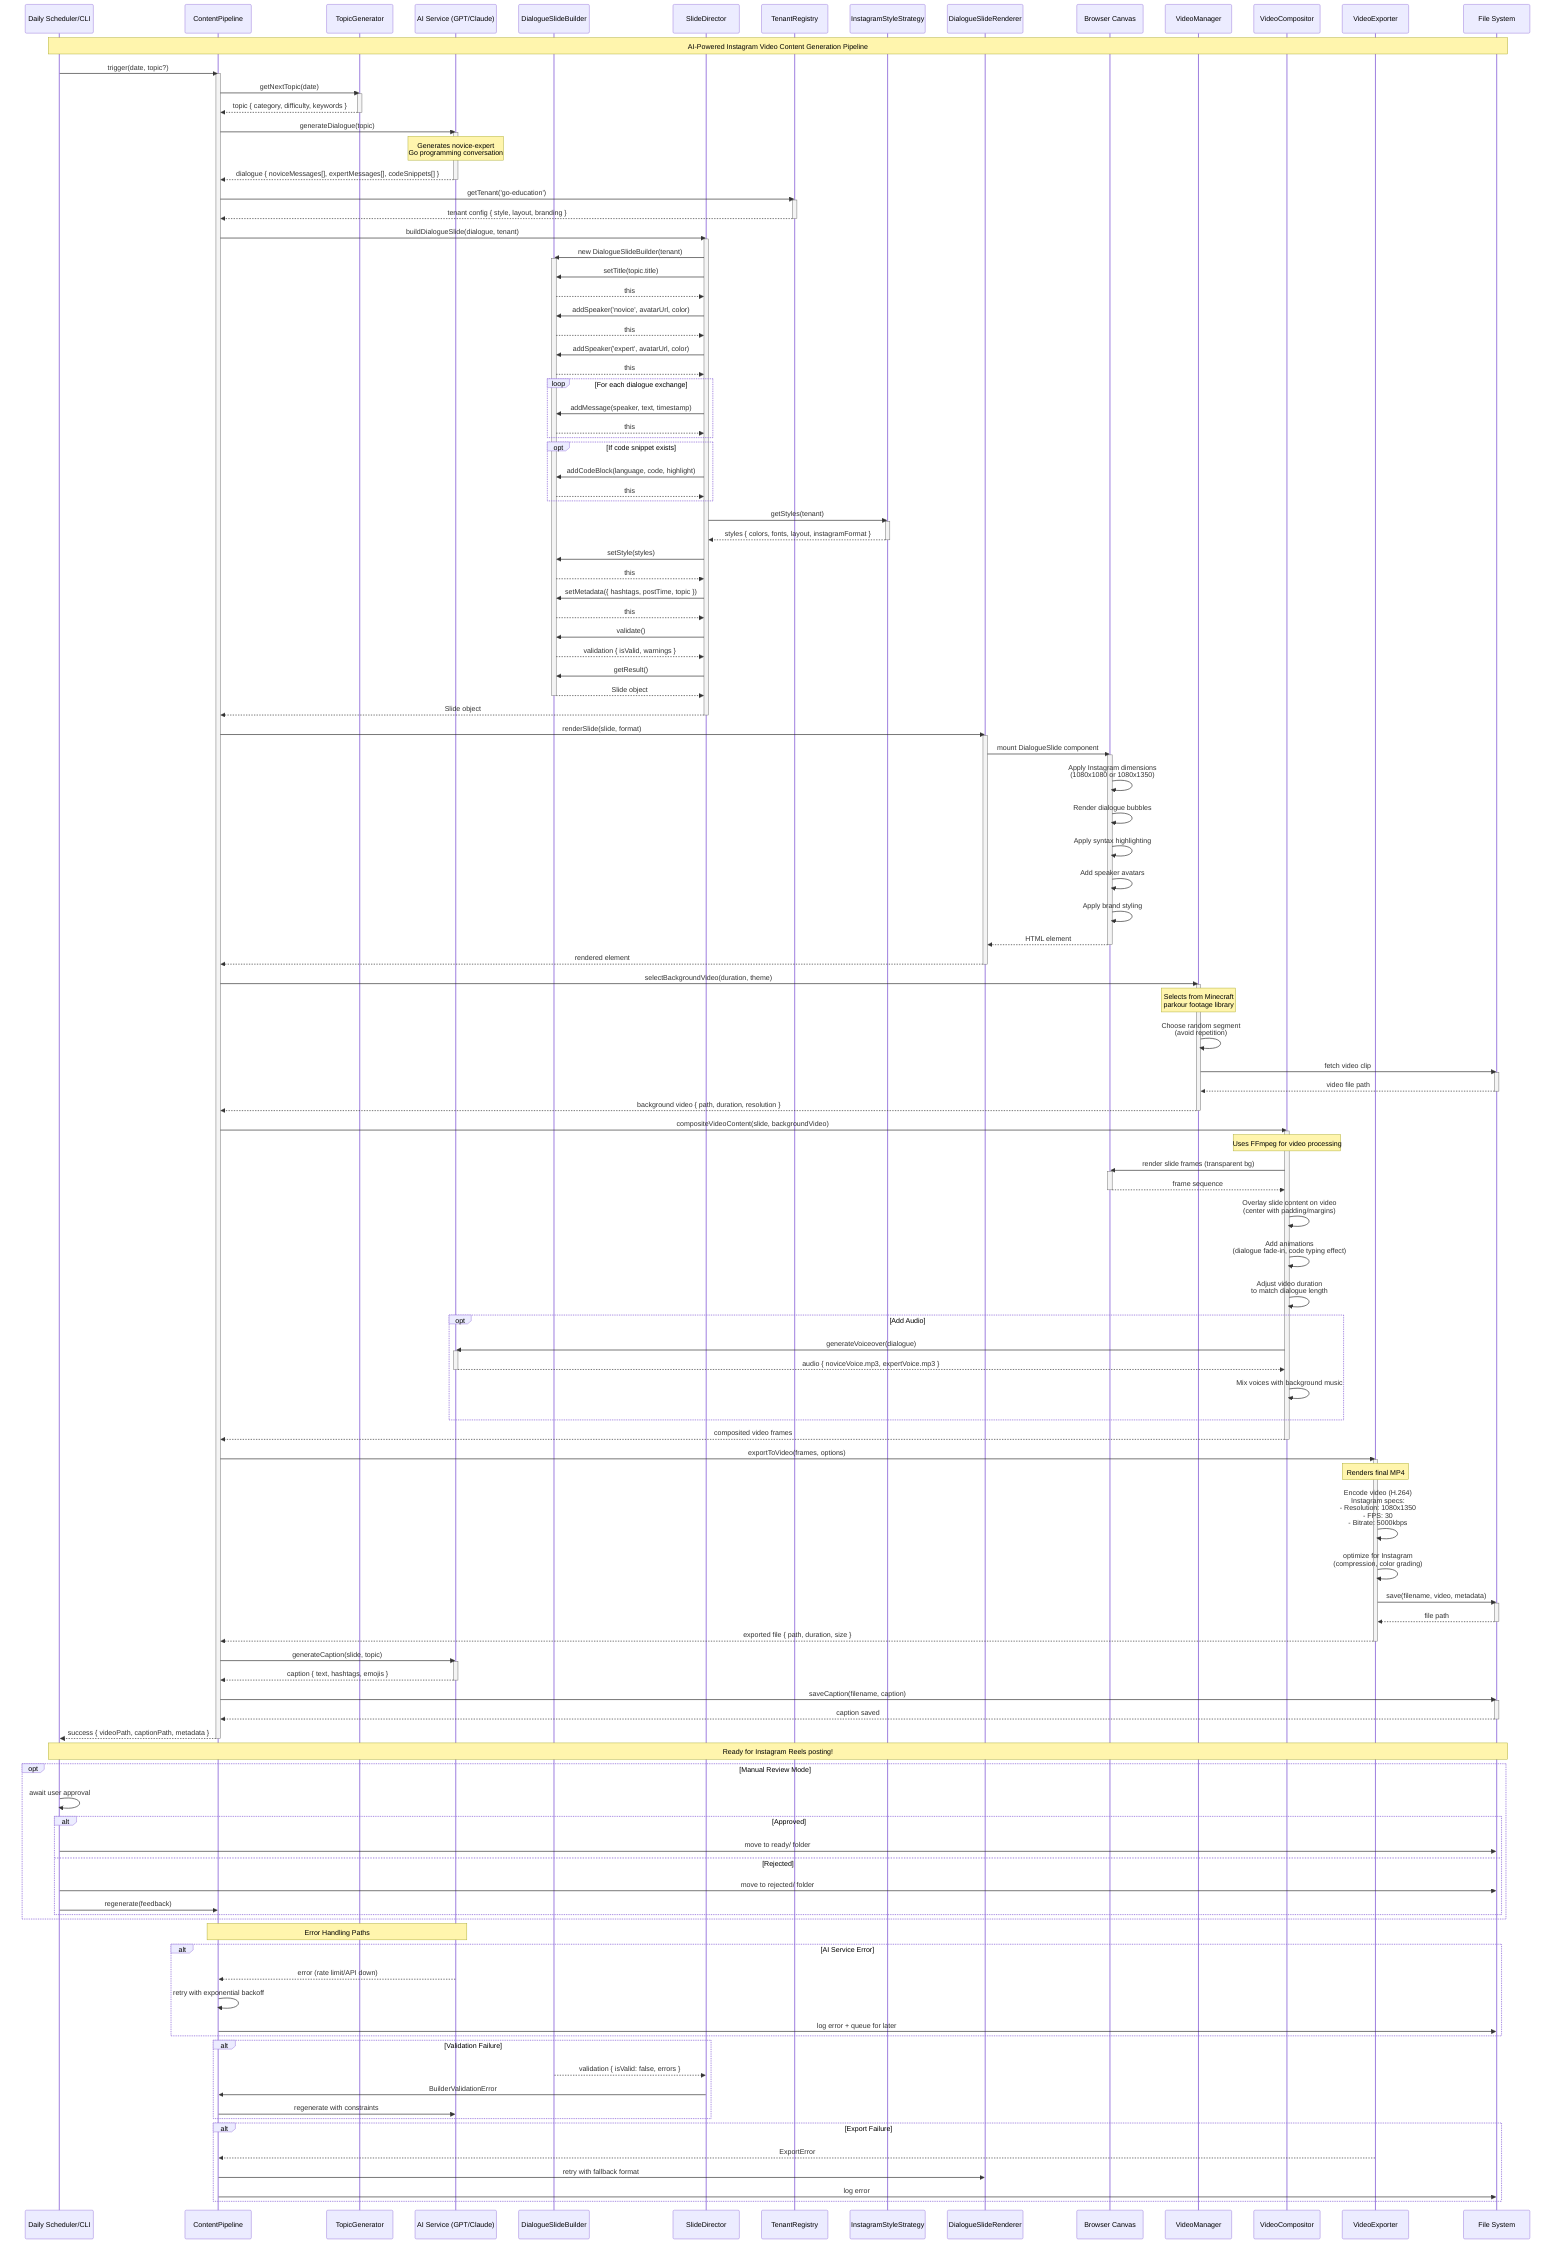 sequenceDiagram
    participant Scheduler as Daily Scheduler/CLI
    participant Pipeline as ContentPipeline
    participant TopicGen as TopicGenerator
    participant AI as AI Service (GPT/Claude)
    participant Builder as DialogueSlideBuilder
    participant Director as SlideDirector
    participant Registry as TenantRegistry
    participant Strategy as InstagramStyleStrategy
    participant Renderer as DialogueSlideRenderer
    participant Canvas as Browser Canvas
    participant VideoMgr as VideoManager
    participant Compositor as VideoCompositor
    participant Exporter as VideoExporter
    participant Storage as File System

    Note over Scheduler,Storage: AI-Powered Instagram Video Content Generation Pipeline

    %% Daily Content Generation Flow
    Scheduler->>Pipeline: trigger(date, topic?)
    activate Pipeline

    Pipeline->>TopicGen: getNextTopic(date)
    activate TopicGen
    TopicGen-->>Pipeline: topic { category, difficulty, keywords }
    deactivate TopicGen

    Pipeline->>AI: generateDialogue(topic)
    activate AI
    Note over AI: Generates novice-expert<br/>Go programming conversation
    AI-->>Pipeline: dialogue { noviceMessages[], expertMessages[], codeSnippets[] }
    deactivate AI

    %% Slide Construction Phase
    Pipeline->>Registry: getTenant('go-education')
    activate Registry
    Registry-->>Pipeline: tenant config { style, layout, branding }
    deactivate Registry

    Pipeline->>Director: buildDialogueSlide(dialogue, tenant)
    activate Director

    Director->>Builder: new DialogueSlideBuilder(tenant)
    activate Builder

    Director->>Builder: setTitle(topic.title)
    Builder-->>Director: this

    Director->>Builder: addSpeaker('novice', avatarUrl, color)
    Builder-->>Director: this

    Director->>Builder: addSpeaker('expert', avatarUrl, color)
    Builder-->>Director: this

    loop For each dialogue exchange
        Director->>Builder: addMessage(speaker, text, timestamp)
        Builder-->>Director: this
    end

    opt If code snippet exists
        Director->>Builder: addCodeBlock(language, code, highlight)
        Builder-->>Director: this
    end

    Director->>Strategy: getStyles(tenant)
    activate Strategy
    Strategy-->>Director: styles { colors, fonts, layout, instagramFormat }
    deactivate Strategy

    Director->>Builder: setStyle(styles)
    Builder-->>Director: this

    Director->>Builder: setMetadata({ hashtags, postTime, topic })
    Builder-->>Director: this

    Director->>Builder: validate()
    Builder-->>Director: validation { isValid, warnings }

    Director->>Builder: getResult()
    Builder-->>Director: Slide object
    deactivate Builder

    Director-->>Pipeline: Slide object
    deactivate Director

    %% Rendering Phase
    Pipeline->>Renderer: renderSlide(slide, format)
    activate Renderer

    Renderer->>Canvas: mount DialogueSlide component
    activate Canvas

    Canvas->>Canvas: Apply Instagram dimensions<br/>(1080x1080 or 1080x1350)
    Canvas->>Canvas: Render dialogue bubbles
    Canvas->>Canvas: Apply syntax highlighting
    Canvas->>Canvas: Add speaker avatars
    Canvas->>Canvas: Apply brand styling

    Canvas-->>Renderer: HTML element
    deactivate Canvas

    Renderer-->>Pipeline: rendered element
    deactivate Renderer

    %% Video Background Selection
    Pipeline->>VideoMgr: selectBackgroundVideo(duration, theme)
    activate VideoMgr

    Note over VideoMgr: Selects from Minecraft<br/>parkour footage library

    VideoMgr->>VideoMgr: Choose random segment<br/>(avoid repetition)
    VideoMgr->>Storage: fetch video clip
    activate Storage
    Storage-->>VideoMgr: video file path
    deactivate Storage

    VideoMgr-->>Pipeline: background video { path, duration, resolution }
    deactivate VideoMgr

    %% Video Compositing Phase
    Pipeline->>Compositor: compositeVideoContent(slide, backgroundVideo)
    activate Compositor

    Note over Compositor: Uses FFmpeg for video processing

    Compositor->>Canvas: render slide frames (transparent bg)
    activate Canvas
    Canvas-->>Compositor: frame sequence
    deactivate Canvas

    Compositor->>Compositor: Overlay slide content on video<br/>(center with padding/margins)
    Compositor->>Compositor: Add animations<br/>(dialogue fade-in, code typing effect)
    Compositor->>Compositor: Adjust video duration<br/>to match dialogue length

    opt Add Audio
        Compositor->>AI: generateVoiceover(dialogue)
        activate AI
        AI-->>Compositor: audio { noviceVoice.mp3, expertVoice.mp3 }
        deactivate AI
        Compositor->>Compositor: Mix voices with background music
    end

    Compositor-->>Pipeline: composited video frames
    deactivate Compositor

    %% Export Phase
    Pipeline->>Exporter: exportToVideo(frames, options)
    activate Exporter

    Note over Exporter: Renders final MP4

    Exporter->>Exporter: Encode video (H.264)<br/>Instagram specs:<br/>- Resolution: 1080x1350<br/>- FPS: 30<br/>- Bitrate: 5000kbps

    Exporter->>Exporter: optimize for Instagram<br/>(compression, color grading)

    Exporter->>Storage: save(filename, video, metadata)
    activate Storage
    Storage-->>Exporter: file path
    deactivate Storage

    Exporter-->>Pipeline: exported file { path, duration, size }
    deactivate Exporter

    %% Optional: Generate Caption
    Pipeline->>AI: generateCaption(slide, topic)
    activate AI
    AI-->>Pipeline: caption { text, hashtags, emojis }
    deactivate AI

    Pipeline->>Storage: saveCaption(filename, caption)
    activate Storage
    Storage-->>Pipeline: caption saved
    deactivate Storage

    Pipeline-->>Scheduler: success { videoPath, captionPath, metadata }
    deactivate Pipeline

    Note over Scheduler,Storage: Ready for Instagram Reels posting!

    %% Optional Manual Review Flow
    opt Manual Review Mode
        Scheduler->>Scheduler: await user approval
        alt Approved
            Scheduler->>Storage: move to ready/ folder
        else Rejected
            Scheduler->>Storage: move to rejected/ folder
            Scheduler->>Pipeline: regenerate(feedback)
        end
    end

    %% Error Handling Flow
    Note over Pipeline,AI: Error Handling Paths

    alt AI Service Error
        AI-->>Pipeline: error (rate limit/API down)
        Pipeline->>Pipeline: retry with exponential backoff
        Pipeline->>Storage: log error + queue for later
    end

    alt Validation Failure
        Builder-->>Director: validation { isValid: false, errors }
        Director->>Pipeline: BuilderValidationError
        Pipeline->>AI: regenerate with constraints
    end

    alt Export Failure
        Exporter-->>Pipeline: ExportError
        Pipeline->>Renderer: retry with fallback format
        Pipeline->>Storage: log error
    end